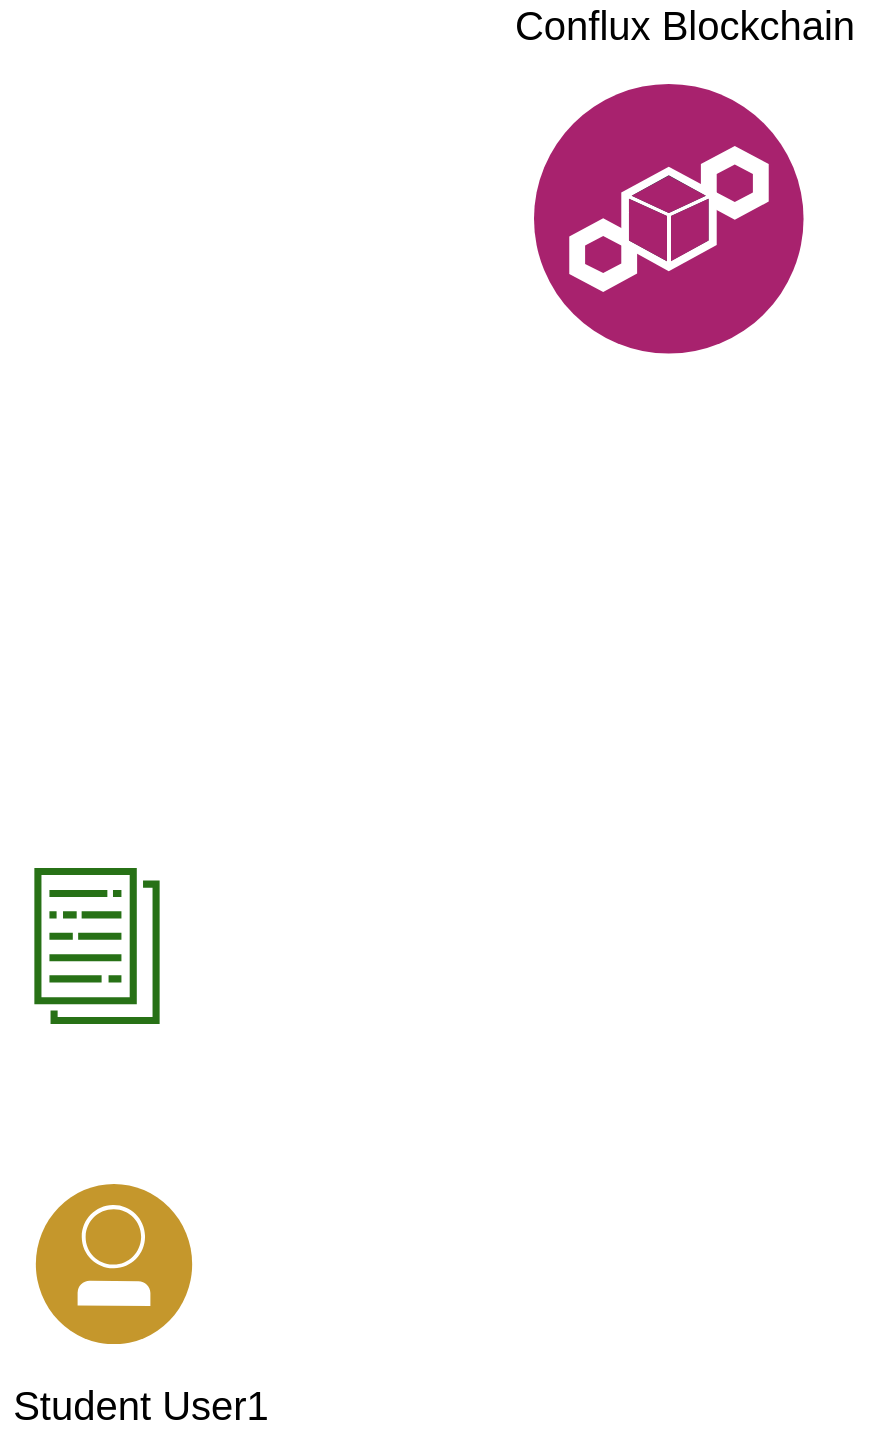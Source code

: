<mxfile version="14.9.3" type="github">
  <diagram id="26IZYg_4WByHPdlWehGA" name="Page-1">
    <mxGraphModel dx="736" dy="625" grid="1" gridSize="10" guides="1" tooltips="1" connect="1" arrows="1" fold="1" page="1" pageScale="1" pageWidth="850" pageHeight="1100" math="0" shadow="0">
      <root>
        <mxCell id="0" />
        <mxCell id="1" parent="0" />
        <mxCell id="faTPQKULuV8uXoHvE5oI-4" value="&lt;font style=&quot;font-size: 20px&quot;&gt;Student User1&lt;/font&gt;" style="text;html=1;align=center;verticalAlign=middle;resizable=0;points=[];autosize=1;strokeColor=none;" vertex="1" parent="1">
          <mxGeometry x="43" y="730" width="140" height="20" as="geometry" />
        </mxCell>
        <mxCell id="faTPQKULuV8uXoHvE5oI-6" value="" style="aspect=fixed;perimeter=ellipsePerimeter;html=1;align=center;shadow=0;dashed=0;fontColor=#4277BB;labelBackgroundColor=#ffffff;fontSize=12;spacingTop=3;image;image=img/lib/ibm/blockchain/blockchain.svg;" vertex="1" parent="1">
          <mxGeometry x="310" y="80" width="135" height="135" as="geometry" />
        </mxCell>
        <mxCell id="faTPQKULuV8uXoHvE5oI-7" value="" style="aspect=fixed;perimeter=ellipsePerimeter;html=1;align=center;shadow=0;dashed=0;fontColor=#4277BB;labelBackgroundColor=#ffffff;fontSize=12;spacingTop=3;image;image=img/lib/ibm/blockchain/blockchain_developer.svg;" vertex="1" parent="1">
          <mxGeometry x="60" y="630" width="80" height="80" as="geometry" />
        </mxCell>
        <mxCell id="faTPQKULuV8uXoHvE5oI-9" value="&lt;font style=&quot;font-size: 20px&quot;&gt;Conflux Blockchain&lt;/font&gt;" style="text;html=1;align=center;verticalAlign=middle;resizable=0;points=[];autosize=1;strokeColor=none;" vertex="1" parent="1">
          <mxGeometry x="290" y="40" width="190" height="20" as="geometry" />
        </mxCell>
        <mxCell id="faTPQKULuV8uXoHvE5oI-10" value="" style="outlineConnect=0;fontColor=#232F3E;gradientColor=none;fillColor=#277116;strokeColor=none;dashed=0;verticalLabelPosition=bottom;verticalAlign=top;align=center;html=1;fontSize=12;fontStyle=0;aspect=fixed;pointerEvents=1;shape=mxgraph.aws4.data_set;" vertex="1" parent="1">
          <mxGeometry x="60" y="472" width="63" height="78" as="geometry" />
        </mxCell>
      </root>
    </mxGraphModel>
  </diagram>
</mxfile>
